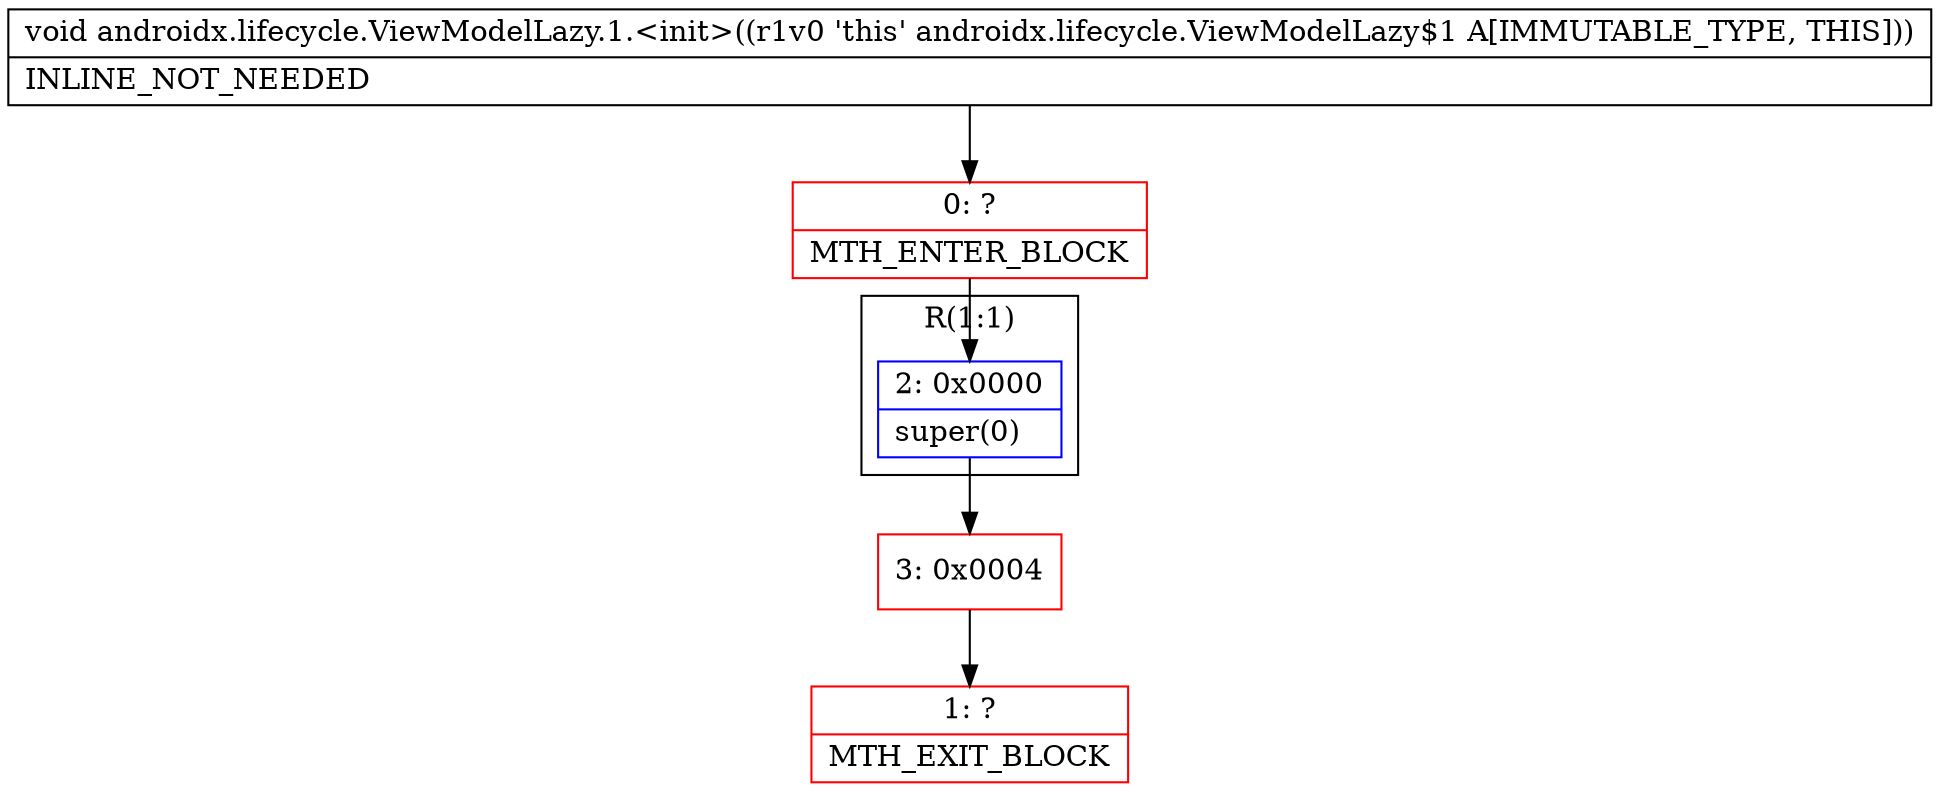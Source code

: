 digraph "CFG forandroidx.lifecycle.ViewModelLazy.1.\<init\>()V" {
subgraph cluster_Region_1505163140 {
label = "R(1:1)";
node [shape=record,color=blue];
Node_2 [shape=record,label="{2\:\ 0x0000|super(0)\l}"];
}
Node_0 [shape=record,color=red,label="{0\:\ ?|MTH_ENTER_BLOCK\l}"];
Node_3 [shape=record,color=red,label="{3\:\ 0x0004}"];
Node_1 [shape=record,color=red,label="{1\:\ ?|MTH_EXIT_BLOCK\l}"];
MethodNode[shape=record,label="{void androidx.lifecycle.ViewModelLazy.1.\<init\>((r1v0 'this' androidx.lifecycle.ViewModelLazy$1 A[IMMUTABLE_TYPE, THIS]))  | INLINE_NOT_NEEDED\l}"];
MethodNode -> Node_0;Node_2 -> Node_3;
Node_0 -> Node_2;
Node_3 -> Node_1;
}

